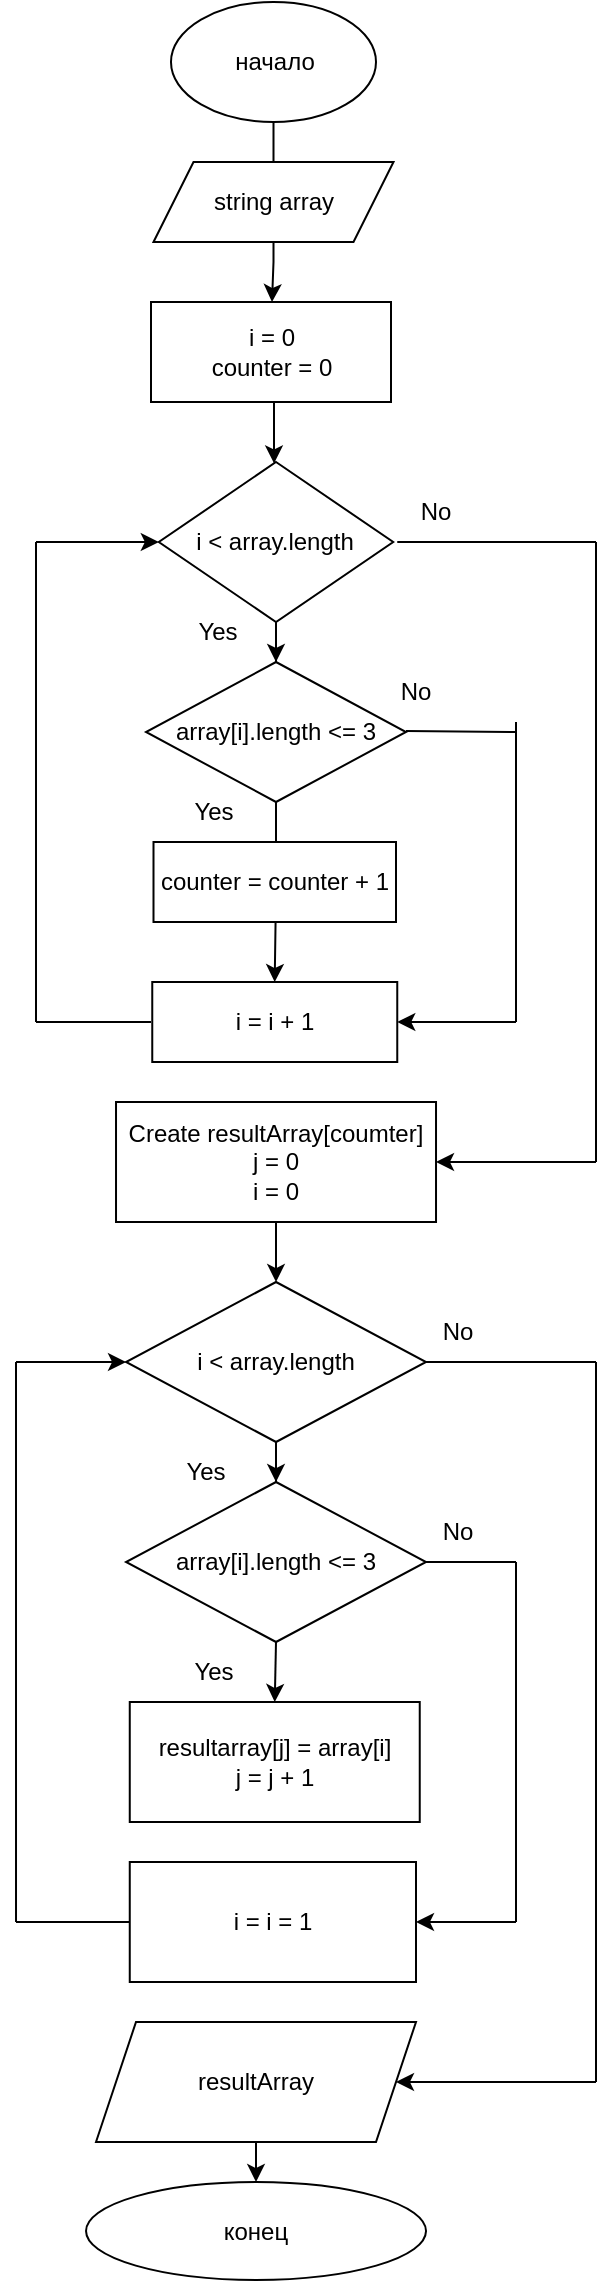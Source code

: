 <mxfile version="24.0.7" type="device">
  <diagram id="C5RBs43oDa-KdzZeNtuy" name="Page-1">
    <mxGraphModel dx="1050" dy="575" grid="1" gridSize="10" guides="1" tooltips="1" connect="1" arrows="1" fold="1" page="1" pageScale="1" pageWidth="827" pageHeight="1169" math="0" shadow="0">
      <root>
        <mxCell id="WIyWlLk6GJQsqaUBKTNV-0" />
        <mxCell id="WIyWlLk6GJQsqaUBKTNV-1" parent="WIyWlLk6GJQsqaUBKTNV-0" />
        <mxCell id="h38hMKtq3HGebdx2gwiE-13" value="" style="edgeStyle=orthogonalEdgeStyle;rounded=0;orthogonalLoop=1;jettySize=auto;html=1;" edge="1" parent="WIyWlLk6GJQsqaUBKTNV-1" source="h38hMKtq3HGebdx2gwiE-0" target="h38hMKtq3HGebdx2gwiE-4">
          <mxGeometry relative="1" as="geometry">
            <Array as="points">
              <mxPoint x="398" y="140" />
              <mxPoint x="398" y="140" />
            </Array>
          </mxGeometry>
        </mxCell>
        <mxCell id="h38hMKtq3HGebdx2gwiE-0" value="начало" style="ellipse;whiteSpace=wrap;html=1;" vertex="1" parent="WIyWlLk6GJQsqaUBKTNV-1">
          <mxGeometry x="347.5" y="10" width="102.5" height="60" as="geometry" />
        </mxCell>
        <mxCell id="h38hMKtq3HGebdx2gwiE-1" value="string array" style="shape=parallelogram;perimeter=parallelogramPerimeter;whiteSpace=wrap;html=1;fixedSize=1;" vertex="1" parent="WIyWlLk6GJQsqaUBKTNV-1">
          <mxGeometry x="338.75" y="90" width="120" height="40" as="geometry" />
        </mxCell>
        <mxCell id="h38hMKtq3HGebdx2gwiE-15" value="" style="edgeStyle=orthogonalEdgeStyle;rounded=0;orthogonalLoop=1;jettySize=auto;html=1;" edge="1" parent="WIyWlLk6GJQsqaUBKTNV-1" source="h38hMKtq3HGebdx2gwiE-4" target="h38hMKtq3HGebdx2gwiE-5">
          <mxGeometry relative="1" as="geometry">
            <Array as="points">
              <mxPoint x="399" y="220" />
              <mxPoint x="399" y="220" />
            </Array>
          </mxGeometry>
        </mxCell>
        <mxCell id="h38hMKtq3HGebdx2gwiE-4" value="i = 0&lt;div&gt;counter = 0&lt;/div&gt;" style="rounded=0;whiteSpace=wrap;html=1;" vertex="1" parent="WIyWlLk6GJQsqaUBKTNV-1">
          <mxGeometry x="337.5" y="160" width="120" height="50" as="geometry" />
        </mxCell>
        <mxCell id="h38hMKtq3HGebdx2gwiE-17" value="" style="edgeStyle=orthogonalEdgeStyle;rounded=0;orthogonalLoop=1;jettySize=auto;html=1;" edge="1" parent="WIyWlLk6GJQsqaUBKTNV-1" source="h38hMKtq3HGebdx2gwiE-5" target="h38hMKtq3HGebdx2gwiE-6">
          <mxGeometry relative="1" as="geometry" />
        </mxCell>
        <mxCell id="h38hMKtq3HGebdx2gwiE-5" value="i &amp;lt; array.length" style="rhombus;whiteSpace=wrap;html=1;" vertex="1" parent="WIyWlLk6GJQsqaUBKTNV-1">
          <mxGeometry x="341.41" y="240" width="117.19" height="80" as="geometry" />
        </mxCell>
        <mxCell id="h38hMKtq3HGebdx2gwiE-18" value="" style="edgeStyle=orthogonalEdgeStyle;rounded=0;orthogonalLoop=1;jettySize=auto;html=1;" edge="1" parent="WIyWlLk6GJQsqaUBKTNV-1" source="h38hMKtq3HGebdx2gwiE-6" target="h38hMKtq3HGebdx2gwiE-8">
          <mxGeometry relative="1" as="geometry" />
        </mxCell>
        <mxCell id="h38hMKtq3HGebdx2gwiE-6" value="array[i].length &amp;lt;= 3" style="rhombus;whiteSpace=wrap;html=1;" vertex="1" parent="WIyWlLk6GJQsqaUBKTNV-1">
          <mxGeometry x="335" y="340" width="130" height="70" as="geometry" />
        </mxCell>
        <mxCell id="h38hMKtq3HGebdx2gwiE-7" value="counter = counter + 1" style="rounded=0;whiteSpace=wrap;html=1;" vertex="1" parent="WIyWlLk6GJQsqaUBKTNV-1">
          <mxGeometry x="338.75" y="430" width="121.25" height="40" as="geometry" />
        </mxCell>
        <mxCell id="h38hMKtq3HGebdx2gwiE-8" value="i = i + 1" style="rounded=0;whiteSpace=wrap;html=1;" vertex="1" parent="WIyWlLk6GJQsqaUBKTNV-1">
          <mxGeometry x="338.13" y="500" width="122.5" height="40" as="geometry" />
        </mxCell>
        <mxCell id="h38hMKtq3HGebdx2gwiE-31" value="" style="edgeStyle=orthogonalEdgeStyle;rounded=0;orthogonalLoop=1;jettySize=auto;html=1;" edge="1" parent="WIyWlLk6GJQsqaUBKTNV-1" source="h38hMKtq3HGebdx2gwiE-9" target="h38hMKtq3HGebdx2gwiE-10">
          <mxGeometry relative="1" as="geometry" />
        </mxCell>
        <mxCell id="h38hMKtq3HGebdx2gwiE-9" value="Create resultArray[coumter]&lt;div&gt;j = 0&lt;/div&gt;&lt;div&gt;i = 0&lt;/div&gt;" style="rounded=0;whiteSpace=wrap;html=1;" vertex="1" parent="WIyWlLk6GJQsqaUBKTNV-1">
          <mxGeometry x="320.01" y="560" width="160" height="60" as="geometry" />
        </mxCell>
        <mxCell id="h38hMKtq3HGebdx2gwiE-32" value="" style="edgeStyle=orthogonalEdgeStyle;rounded=0;orthogonalLoop=1;jettySize=auto;html=1;" edge="1" parent="WIyWlLk6GJQsqaUBKTNV-1" source="h38hMKtq3HGebdx2gwiE-10" target="h38hMKtq3HGebdx2gwiE-29">
          <mxGeometry relative="1" as="geometry" />
        </mxCell>
        <mxCell id="h38hMKtq3HGebdx2gwiE-10" value="i &amp;lt; array.length" style="rhombus;whiteSpace=wrap;html=1;" vertex="1" parent="WIyWlLk6GJQsqaUBKTNV-1">
          <mxGeometry x="325.01" y="650" width="150" height="80" as="geometry" />
        </mxCell>
        <mxCell id="h38hMKtq3HGebdx2gwiE-20" value="" style="endArrow=classic;html=1;rounded=0;" edge="1" parent="WIyWlLk6GJQsqaUBKTNV-1">
          <mxGeometry width="50" height="50" relative="1" as="geometry">
            <mxPoint x="280" y="280" as="sourcePoint" />
            <mxPoint x="341.41" y="280" as="targetPoint" />
          </mxGeometry>
        </mxCell>
        <mxCell id="h38hMKtq3HGebdx2gwiE-21" value="" style="endArrow=none;html=1;rounded=0;" edge="1" parent="WIyWlLk6GJQsqaUBKTNV-1">
          <mxGeometry width="50" height="50" relative="1" as="geometry">
            <mxPoint x="280" y="520" as="sourcePoint" />
            <mxPoint x="337.5" y="520" as="targetPoint" />
          </mxGeometry>
        </mxCell>
        <mxCell id="h38hMKtq3HGebdx2gwiE-22" value="" style="endArrow=none;html=1;rounded=0;" edge="1" parent="WIyWlLk6GJQsqaUBKTNV-1">
          <mxGeometry width="50" height="50" relative="1" as="geometry">
            <mxPoint x="280" y="520" as="sourcePoint" />
            <mxPoint x="280" y="280" as="targetPoint" />
          </mxGeometry>
        </mxCell>
        <mxCell id="h38hMKtq3HGebdx2gwiE-23" value="" style="endArrow=none;html=1;rounded=0;" edge="1" parent="WIyWlLk6GJQsqaUBKTNV-1">
          <mxGeometry width="50" height="50" relative="1" as="geometry">
            <mxPoint x="465" y="374.5" as="sourcePoint" />
            <mxPoint x="520" y="375" as="targetPoint" />
          </mxGeometry>
        </mxCell>
        <mxCell id="h38hMKtq3HGebdx2gwiE-24" value="" style="endArrow=none;html=1;rounded=0;" edge="1" parent="WIyWlLk6GJQsqaUBKTNV-1">
          <mxGeometry width="50" height="50" relative="1" as="geometry">
            <mxPoint x="520" y="520" as="sourcePoint" />
            <mxPoint x="520" y="370" as="targetPoint" />
          </mxGeometry>
        </mxCell>
        <mxCell id="h38hMKtq3HGebdx2gwiE-25" value="" style="endArrow=classic;html=1;rounded=0;entryX=1;entryY=0.5;entryDx=0;entryDy=0;" edge="1" parent="WIyWlLk6GJQsqaUBKTNV-1" target="h38hMKtq3HGebdx2gwiE-8">
          <mxGeometry width="50" height="50" relative="1" as="geometry">
            <mxPoint x="520" y="520" as="sourcePoint" />
            <mxPoint x="570" y="470" as="targetPoint" />
          </mxGeometry>
        </mxCell>
        <mxCell id="h38hMKtq3HGebdx2gwiE-26" value="" style="endArrow=none;html=1;rounded=0;" edge="1" parent="WIyWlLk6GJQsqaUBKTNV-1">
          <mxGeometry width="50" height="50" relative="1" as="geometry">
            <mxPoint x="460.63" y="280" as="sourcePoint" />
            <mxPoint x="560" y="280" as="targetPoint" />
          </mxGeometry>
        </mxCell>
        <mxCell id="h38hMKtq3HGebdx2gwiE-27" value="" style="endArrow=none;html=1;rounded=0;" edge="1" parent="WIyWlLk6GJQsqaUBKTNV-1">
          <mxGeometry width="50" height="50" relative="1" as="geometry">
            <mxPoint x="560" y="590" as="sourcePoint" />
            <mxPoint x="560" y="280" as="targetPoint" />
          </mxGeometry>
        </mxCell>
        <mxCell id="h38hMKtq3HGebdx2gwiE-28" value="" style="endArrow=classic;html=1;rounded=0;entryX=1;entryY=0.5;entryDx=0;entryDy=0;" edge="1" parent="WIyWlLk6GJQsqaUBKTNV-1" target="h38hMKtq3HGebdx2gwiE-9">
          <mxGeometry width="50" height="50" relative="1" as="geometry">
            <mxPoint x="560" y="590" as="sourcePoint" />
            <mxPoint x="610" y="530" as="targetPoint" />
          </mxGeometry>
        </mxCell>
        <mxCell id="h38hMKtq3HGebdx2gwiE-29" value="array[i].length &amp;lt;= 3" style="rhombus;whiteSpace=wrap;html=1;" vertex="1" parent="WIyWlLk6GJQsqaUBKTNV-1">
          <mxGeometry x="325.01" y="750" width="150" height="80" as="geometry" />
        </mxCell>
        <mxCell id="h38hMKtq3HGebdx2gwiE-30" value="resultarray[j] = array[i]&lt;div&gt;j = j + 1&lt;/div&gt;" style="rounded=0;whiteSpace=wrap;html=1;" vertex="1" parent="WIyWlLk6GJQsqaUBKTNV-1">
          <mxGeometry x="326.88" y="860" width="144.99" height="60" as="geometry" />
        </mxCell>
        <mxCell id="h38hMKtq3HGebdx2gwiE-34" value="" style="endArrow=classic;html=1;rounded=0;entryX=0.5;entryY=0;entryDx=0;entryDy=0;" edge="1" parent="WIyWlLk6GJQsqaUBKTNV-1" target="h38hMKtq3HGebdx2gwiE-30">
          <mxGeometry width="50" height="50" relative="1" as="geometry">
            <mxPoint x="400" y="830" as="sourcePoint" />
            <mxPoint x="450" y="780" as="targetPoint" />
          </mxGeometry>
        </mxCell>
        <mxCell id="h38hMKtq3HGebdx2gwiE-35" value="i = i = 1" style="rounded=0;whiteSpace=wrap;html=1;" vertex="1" parent="WIyWlLk6GJQsqaUBKTNV-1">
          <mxGeometry x="326.88" y="940" width="143.12" height="60" as="geometry" />
        </mxCell>
        <mxCell id="h38hMKtq3HGebdx2gwiE-36" value="" style="endArrow=none;html=1;rounded=0;" edge="1" parent="WIyWlLk6GJQsqaUBKTNV-1">
          <mxGeometry width="50" height="50" relative="1" as="geometry">
            <mxPoint x="475.01" y="790" as="sourcePoint" />
            <mxPoint x="520" y="790" as="targetPoint" />
          </mxGeometry>
        </mxCell>
        <mxCell id="h38hMKtq3HGebdx2gwiE-37" value="" style="endArrow=none;html=1;rounded=0;" edge="1" parent="WIyWlLk6GJQsqaUBKTNV-1">
          <mxGeometry width="50" height="50" relative="1" as="geometry">
            <mxPoint x="520" y="970" as="sourcePoint" />
            <mxPoint x="520" y="790" as="targetPoint" />
          </mxGeometry>
        </mxCell>
        <mxCell id="h38hMKtq3HGebdx2gwiE-38" value="" style="endArrow=classic;html=1;rounded=0;entryX=1;entryY=0.5;entryDx=0;entryDy=0;" edge="1" parent="WIyWlLk6GJQsqaUBKTNV-1" target="h38hMKtq3HGebdx2gwiE-35">
          <mxGeometry width="50" height="50" relative="1" as="geometry">
            <mxPoint x="520" y="970" as="sourcePoint" />
            <mxPoint x="570" y="920" as="targetPoint" />
          </mxGeometry>
        </mxCell>
        <mxCell id="h38hMKtq3HGebdx2gwiE-39" value="" style="endArrow=none;html=1;rounded=0;" edge="1" parent="WIyWlLk6GJQsqaUBKTNV-1">
          <mxGeometry width="50" height="50" relative="1" as="geometry">
            <mxPoint x="270" y="970" as="sourcePoint" />
            <mxPoint x="326.88" y="970" as="targetPoint" />
          </mxGeometry>
        </mxCell>
        <mxCell id="h38hMKtq3HGebdx2gwiE-40" value="" style="endArrow=none;html=1;rounded=0;" edge="1" parent="WIyWlLk6GJQsqaUBKTNV-1">
          <mxGeometry width="50" height="50" relative="1" as="geometry">
            <mxPoint x="270.01" y="970" as="sourcePoint" />
            <mxPoint x="270" y="690" as="targetPoint" />
          </mxGeometry>
        </mxCell>
        <mxCell id="h38hMKtq3HGebdx2gwiE-41" value="" style="endArrow=classic;html=1;rounded=0;entryX=0;entryY=0.5;entryDx=0;entryDy=0;" edge="1" parent="WIyWlLk6GJQsqaUBKTNV-1" target="h38hMKtq3HGebdx2gwiE-10">
          <mxGeometry width="50" height="50" relative="1" as="geometry">
            <mxPoint x="270.01" y="690" as="sourcePoint" />
            <mxPoint x="320.01" y="640" as="targetPoint" />
          </mxGeometry>
        </mxCell>
        <mxCell id="h38hMKtq3HGebdx2gwiE-42" value="resultArray" style="shape=parallelogram;perimeter=parallelogramPerimeter;whiteSpace=wrap;html=1;fixedSize=1;" vertex="1" parent="WIyWlLk6GJQsqaUBKTNV-1">
          <mxGeometry x="310" y="1020" width="160" height="60" as="geometry" />
        </mxCell>
        <mxCell id="h38hMKtq3HGebdx2gwiE-43" value="" style="endArrow=none;html=1;rounded=0;" edge="1" parent="WIyWlLk6GJQsqaUBKTNV-1">
          <mxGeometry width="50" height="50" relative="1" as="geometry">
            <mxPoint x="475.01" y="690" as="sourcePoint" />
            <mxPoint x="560" y="690" as="targetPoint" />
          </mxGeometry>
        </mxCell>
        <mxCell id="h38hMKtq3HGebdx2gwiE-44" value="" style="endArrow=none;html=1;rounded=0;" edge="1" parent="WIyWlLk6GJQsqaUBKTNV-1">
          <mxGeometry width="50" height="50" relative="1" as="geometry">
            <mxPoint x="560" y="1050" as="sourcePoint" />
            <mxPoint x="560" y="690" as="targetPoint" />
          </mxGeometry>
        </mxCell>
        <mxCell id="h38hMKtq3HGebdx2gwiE-45" value="" style="endArrow=classic;html=1;rounded=0;" edge="1" parent="WIyWlLk6GJQsqaUBKTNV-1" target="h38hMKtq3HGebdx2gwiE-42">
          <mxGeometry width="50" height="50" relative="1" as="geometry">
            <mxPoint x="560" y="1050" as="sourcePoint" />
            <mxPoint x="610" y="1000" as="targetPoint" />
          </mxGeometry>
        </mxCell>
        <mxCell id="h38hMKtq3HGebdx2gwiE-46" value="конец" style="ellipse;whiteSpace=wrap;html=1;" vertex="1" parent="WIyWlLk6GJQsqaUBKTNV-1">
          <mxGeometry x="305.01" y="1100" width="170" height="49" as="geometry" />
        </mxCell>
        <mxCell id="h38hMKtq3HGebdx2gwiE-48" value="" style="endArrow=classic;html=1;rounded=0;exitX=0.5;exitY=1;exitDx=0;exitDy=0;entryX=0.5;entryY=0;entryDx=0;entryDy=0;" edge="1" parent="WIyWlLk6GJQsqaUBKTNV-1" source="h38hMKtq3HGebdx2gwiE-42" target="h38hMKtq3HGebdx2gwiE-46">
          <mxGeometry width="50" height="50" relative="1" as="geometry">
            <mxPoint x="390" y="1120" as="sourcePoint" />
            <mxPoint x="440" y="1070" as="targetPoint" />
          </mxGeometry>
        </mxCell>
        <mxCell id="h38hMKtq3HGebdx2gwiE-49" value="No" style="text;html=1;align=center;verticalAlign=middle;whiteSpace=wrap;rounded=0;" vertex="1" parent="WIyWlLk6GJQsqaUBKTNV-1">
          <mxGeometry x="450" y="250" width="60" height="30" as="geometry" />
        </mxCell>
        <mxCell id="h38hMKtq3HGebdx2gwiE-50" value="Yes" style="text;html=1;align=center;verticalAlign=middle;whiteSpace=wrap;rounded=0;" vertex="1" parent="WIyWlLk6GJQsqaUBKTNV-1">
          <mxGeometry x="341.41" y="310" width="60" height="30" as="geometry" />
        </mxCell>
        <mxCell id="h38hMKtq3HGebdx2gwiE-51" value="No" style="text;html=1;align=center;verticalAlign=middle;whiteSpace=wrap;rounded=0;" vertex="1" parent="WIyWlLk6GJQsqaUBKTNV-1">
          <mxGeometry x="440" y="340" width="60" height="30" as="geometry" />
        </mxCell>
        <mxCell id="h38hMKtq3HGebdx2gwiE-52" value="Yes" style="text;html=1;align=center;verticalAlign=middle;whiteSpace=wrap;rounded=0;" vertex="1" parent="WIyWlLk6GJQsqaUBKTNV-1">
          <mxGeometry x="338.75" y="400" width="60" height="30" as="geometry" />
        </mxCell>
        <mxCell id="h38hMKtq3HGebdx2gwiE-53" value="No" style="text;html=1;align=center;verticalAlign=middle;whiteSpace=wrap;rounded=0;" vertex="1" parent="WIyWlLk6GJQsqaUBKTNV-1">
          <mxGeometry x="460.63" y="660" width="60" height="30" as="geometry" />
        </mxCell>
        <mxCell id="h38hMKtq3HGebdx2gwiE-54" value="Yes" style="text;html=1;align=center;verticalAlign=middle;whiteSpace=wrap;rounded=0;" vertex="1" parent="WIyWlLk6GJQsqaUBKTNV-1">
          <mxGeometry x="335" y="730" width="60" height="30" as="geometry" />
        </mxCell>
        <mxCell id="h38hMKtq3HGebdx2gwiE-55" value="No" style="text;html=1;align=center;verticalAlign=middle;whiteSpace=wrap;rounded=0;" vertex="1" parent="WIyWlLk6GJQsqaUBKTNV-1">
          <mxGeometry x="460.63" y="760" width="60" height="30" as="geometry" />
        </mxCell>
        <mxCell id="h38hMKtq3HGebdx2gwiE-56" value="Yes" style="text;html=1;align=center;verticalAlign=middle;whiteSpace=wrap;rounded=0;" vertex="1" parent="WIyWlLk6GJQsqaUBKTNV-1">
          <mxGeometry x="338.75" y="830" width="60" height="30" as="geometry" />
        </mxCell>
      </root>
    </mxGraphModel>
  </diagram>
</mxfile>
